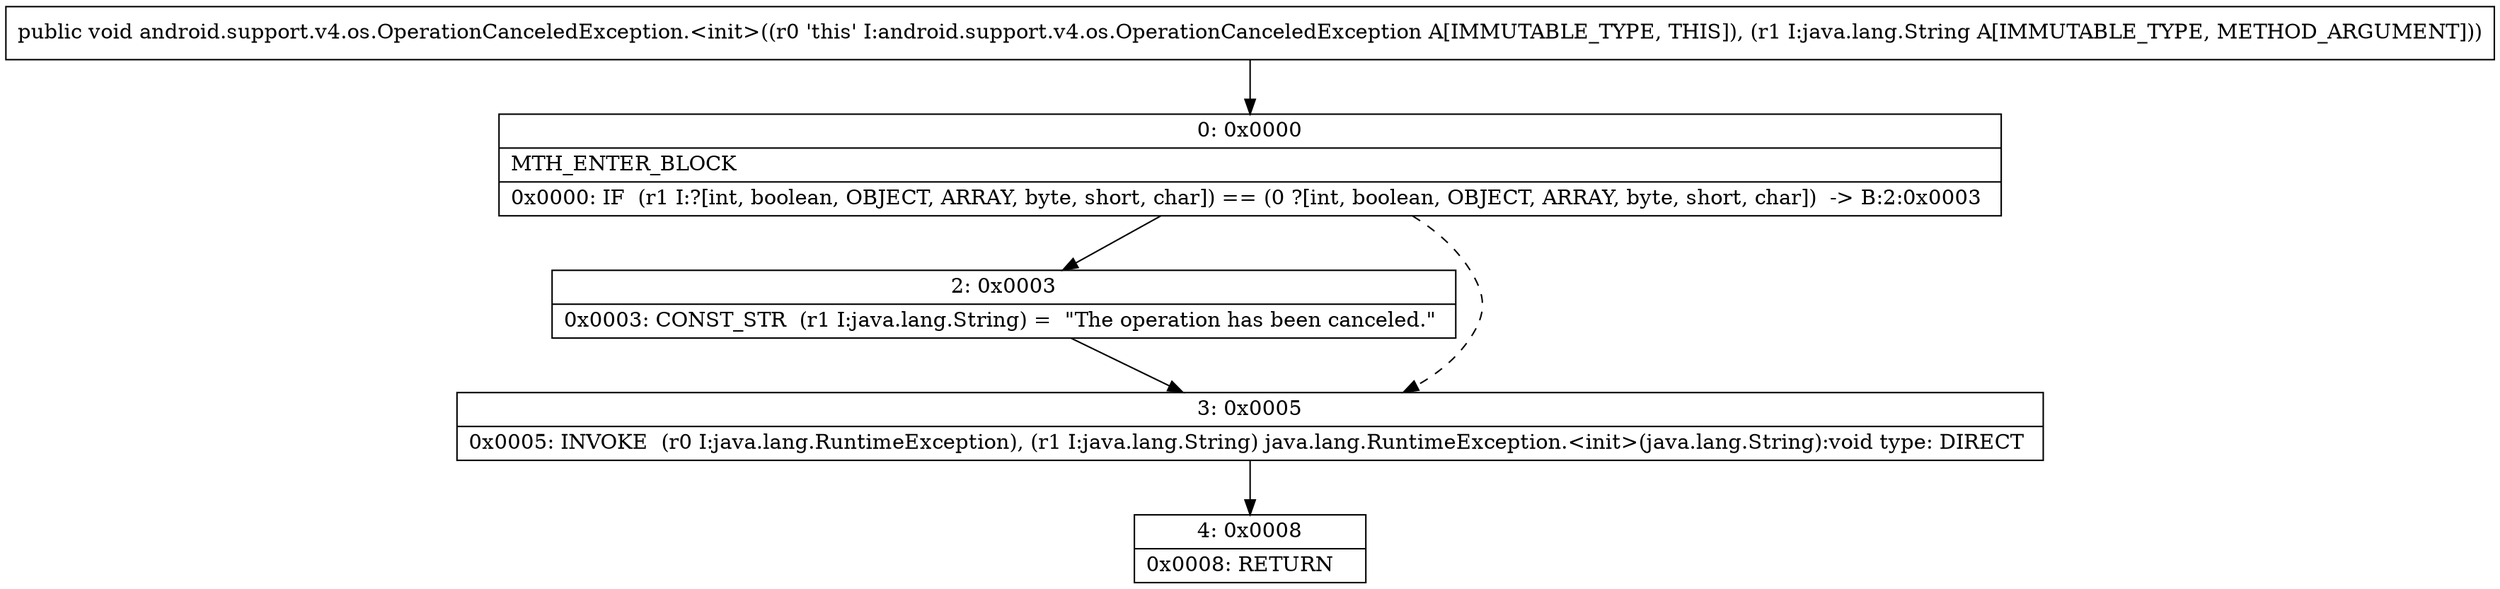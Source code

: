 digraph "CFG forandroid.support.v4.os.OperationCanceledException.\<init\>(Ljava\/lang\/String;)V" {
Node_0 [shape=record,label="{0\:\ 0x0000|MTH_ENTER_BLOCK\l|0x0000: IF  (r1 I:?[int, boolean, OBJECT, ARRAY, byte, short, char]) == (0 ?[int, boolean, OBJECT, ARRAY, byte, short, char])  \-\> B:2:0x0003 \l}"];
Node_2 [shape=record,label="{2\:\ 0x0003|0x0003: CONST_STR  (r1 I:java.lang.String) =  \"The operation has been canceled.\" \l}"];
Node_3 [shape=record,label="{3\:\ 0x0005|0x0005: INVOKE  (r0 I:java.lang.RuntimeException), (r1 I:java.lang.String) java.lang.RuntimeException.\<init\>(java.lang.String):void type: DIRECT \l}"];
Node_4 [shape=record,label="{4\:\ 0x0008|0x0008: RETURN   \l}"];
MethodNode[shape=record,label="{public void android.support.v4.os.OperationCanceledException.\<init\>((r0 'this' I:android.support.v4.os.OperationCanceledException A[IMMUTABLE_TYPE, THIS]), (r1 I:java.lang.String A[IMMUTABLE_TYPE, METHOD_ARGUMENT])) }"];
MethodNode -> Node_0;
Node_0 -> Node_2;
Node_0 -> Node_3[style=dashed];
Node_2 -> Node_3;
Node_3 -> Node_4;
}

